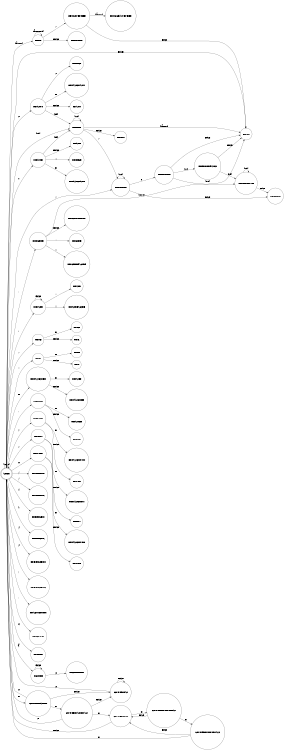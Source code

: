 digraph finite_state_machine {
    rankdir = LR;
    size = "8,5"
    node [shape = doublecircle]; START;
    node [shape = circle];

    // todo visi pamineti
    // todo end_state rename _END

    // todo su kw (ident_end)
    START -> IDENT [label = "[_a-zA-Z]"];
    IDENT -> IDENT [label = "[_a-zA-Z0-9]"];
    IDENT -> STRUCT_MEMBER [label = "\\."];
    IDENT -> IDENT_END [label = "ELSE"];

    START -> _LIT_INT_ [ label = "[0-9]"];
    _LIT_INT_ -> _LIT_INT_ [label = "[0-9]"];
    _LIT_INT_ -> _LIT_FLOAT_ [label = "\\."];
    _LIT_INT_ -> ERROR [label = "[_a-zA-Z]" ];
    _LIT_INT_ -> LIT_INT [label = "ELSE" ];

    START -> _LIT_FLOAT_ [label = "\\."];
    _LIT_FLOAT_ -> _LIT_FLOAT_ [label = "[0-9]"];
    _LIT_FLOAT_ -> LIT_FLOAT_E [label = "e"];
    _LIT_FLOAT_ -> LIT_FLOAT [label = "ELSE"];

    START -> _LIT_CHAR_ [label = "'"];
    _LIT_CHAR_ -> LIT_CHAR [label = "'"];
    _LIT_CHAR_ -> LIT_CHAR_ESCAPE [label = "\\\\"];
    _LIT_CHAR_ -> ERROR [label = "[\\n\\r\\t]"];
    _LIT_CHAR_ -> LIT_CHAR_ADDED [ label = "ELSE"];

    START -> _LIT_STR_ [label = "\"" ];
    _LIT_STR_ -> LIT_STR [ label = "\""];
    _LIT_STR_ -> LIT_STR_ESCAPE [label = "\\\\"];
    _LIT_STR_ -> _LIT_STR_ [label = "ELSE"];

    STRUCT_MEMBER -> OP_ACCESS_MEMBER [label = "[_a-zA-Z]"];
    STRUCT_MEMBER -> ERROR [ label = "ELSE" ];

    LIT_FLOAT_E -> LIT_FLOAT_W_E [label = "[0-9]"];
    LIT_FLOAT_E -> LIT_FLOAT_E_SIGN [label = "[\\+-]"];
    LIT_FLOAT_E -> ERROR [label = "ELSE"];

    LIT_FLOAT_E_SIGN -> LIT_FLOAT_W_E [label = "[0-9]"];
    LIT_FLOAT_E_SIGN -> ERROR [label = "ELSE"];

    LIT_FLOAT_W_E -> LIT_FLOAT_W_E [label = "[0-9]"];
    LIT_FLOAT_W_E -> LIT_FLOAT [label = "ELSE"];













START -> _OP_G_ [label = ">"];
    _OP_G_ -> OP_GE [label = "="];
    _OP_G_ -> OP_G [label = "ELSE"];

    START -> _OP_L_ [label = "<"];
    _OP_L_ -> OP_LE [label = "="];
    _OP_L_ -> OP_L [label = "ELSE"];

    START -> _OP_ASSIGN_EQ_ [label = "="];
    _OP_ASSIGN_EQ_ -> OP_IS_EQ [label = "="];
    _OP_ASSIGN_EQ_ -> OP_ASSIGN_EQ [label = "ELSE"];

    START -> _OP_NOT_ [label = "!"];
    _OP_NOT_ -> OP_IS_NEQ [label = "="];
    _OP_NOT_ -> OP_NOT [label = "ELSE"];

    START -> _OP_SUM_ [label = "\\+"];
    _OP_SUM_ -> OP_INCR [label = "\\+"];
    _OP_SUM_ -> OP_ASSIGN_SUM [label = "="];
    _OP_SUM_ -> _LIT_INT_ [label = "[0-9]"];
    _OP_SUM_ -> OP_SUM [label = "ELSE"];

    START -> _OP_SUB_ [label = "_"];
    _OP_SUB_ -> OP_DECR [label = "-"];
    _OP_SUB_ -> OP_ASSIGN_SUB [label = "="];
    _OP_SUB_ -> _LIT_INT_ [ label = "[0-9]"];
    _OP_SUB_ -> OP_SUB [ label = "ELSE"];

    START -> _OP_MUL_ [label = "\\*"];
    _OP_MUL_ -> OP_ASSIGN_MUL [label = "="];
    _OP_MUL_ -> OP_MUL [label = "ELSE"];

    START -> _OP_DIV_ [label = "\\/"];
    _OP_DIV_ -> OP_ASSIGN_DIV [label = "="];
    _OP_DIV_ -> OP_DIV [label = "ELSE"];

    START -> _OP_MOD_ [label = "%" ];
    _OP_MOD_ -> OP_ASSIGN_MOD [label = "="];
    _OP_MOD_ -> OP_MOD [label = "ELSE"];

    START -> OP_PAREN_O [label = "\\("];
    START -> OP_PAREN_C [label = "\\)"];
    START -> OP_BRACE_O [label = "{"];
    START -> OP_BRACE_C [label = "}"];
    START -> OP_BRACKET_O [label = "\\["];
    START -> OP_BRACKET_C [label = "\\]"];
    START -> OP_SEMICOLOIN [label = ";"];
    START -> OP_COMMA [label = ","];
    START -> OP_ADDR [label = "&"];

    START -> INCLUDE [label = "@"];
    // todo (include_end) or next file lexing?? (start)
    INCLUDE -> INCLUDE_END [label = "\\n"];
    INCLUDE -> INCLUDE [label = "ELSE"];

    START -> START [label = "[\\n\\r\\t]"];

    // COMMENTS
    START -> COMMENT_START [label = "#"];
    COMMENT_START -> START [label = "\\n"];
    COMMENT_START -> COMMENT_SL_PLUS_2 [label = "#" ];
    COMMENT_START -> COMMENT_SL [label = "ELSE"];

    COMMENT_SL -> START [label = "\\n"];
    COMMENT_SL -> COMMENT_SL [label = "ELSE"];

    COMMENT_SL_PLUS_2 -> START [label = "\\n"];
    COMMENT_SL_PLUS_2 -> COMMENT_ML [label = "#"];
    COMMENT_SL_PLUS_2 -> COMMENT_SL [label = "ELSE"];

    COMMENT_ML -> COMMENT_ML_MINUS_1 [label = "#"];
    COMMENT_ML -> START [label = "ELSE"];

    COMMENT_ML_MINUS_1 -> COMMENT_ML_MINUS_2 [label = "#"];
    COMMENT_ML_MINUS_1 -> COMMENT_ML [label = "ELSE"];

    COMMENT_ML_MINUS_2 -> START [label = "#"];
    COMMENT_ML_MINUS_2 -> COMMENT_ML [label = "ELSE"];

    START -> ERROR [ label = "ELSE" ];

}
